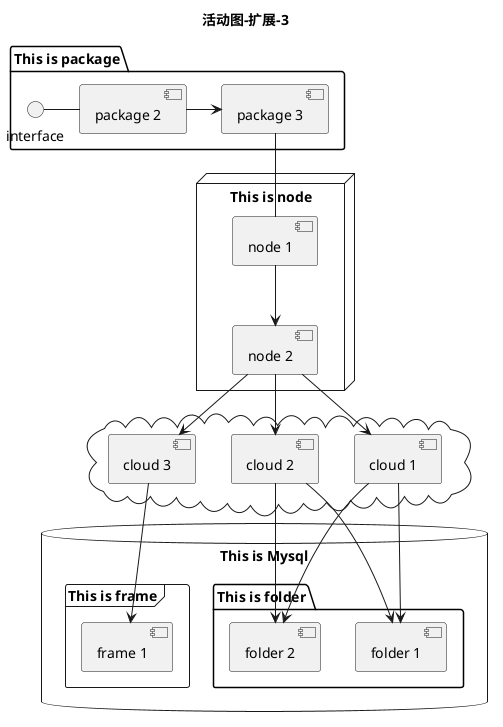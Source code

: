 @startuml
title 活动图-扩展-3

package "This is package" {
    interface - [package 2]
    [package 2] -> [package 3]
}

node "This is node" {
    [package 3] -- [node 1]
    [node 1] --> [node 2]
}

cloud {
    [node 2] --> [cloud 1]
    [node 2] --> [cloud 2]
    [node 2] --> [cloud 3]
}

database "This is Mysql" {
    folder "This is folder" {
        [folder 1]
        [folder 2]
    }

    frame "This is frame" {
        [frame 1]
    }
}

[cloud 1] --> [folder 1]
[cloud 1] --> [folder 2]
[cloud 2] --> [folder 1]
[cloud 2] --> [folder 2]
[cloud 3] --> [frame 1]
@enduml